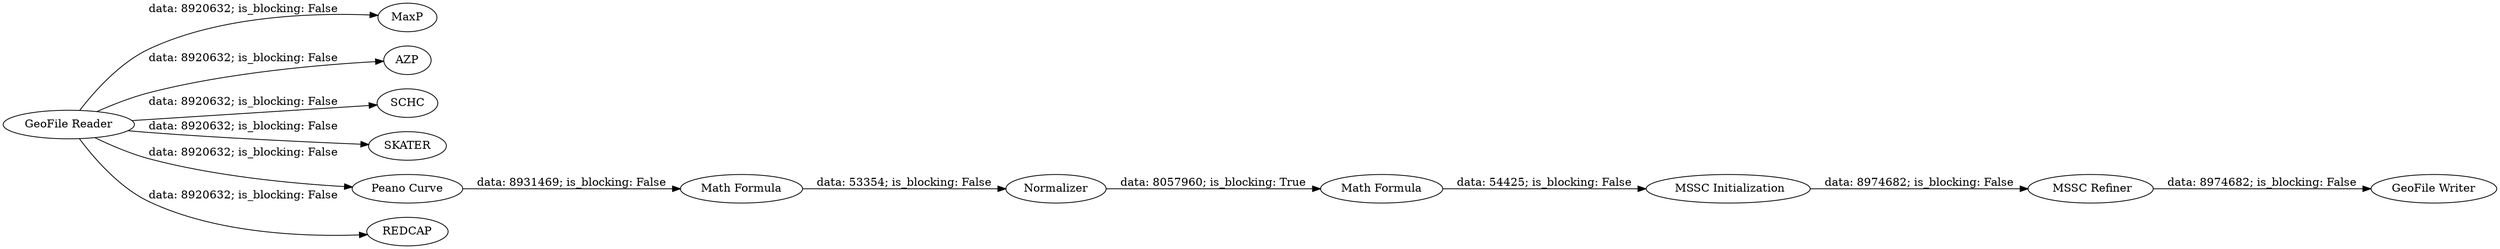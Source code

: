 digraph {
	"1916530973494880977_19" [label=MaxP]
	"1916530973494880977_15" [label="GeoFile Writer"]
	"1916530973494880977_18" [label=AZP]
	"1916530973494880977_16" [label=SCHC]
	"1916530973494880977_1" [label="GeoFile Reader"]
	"1916530973494880977_2" [label=SKATER]
	"1916530973494880977_22" [label=" MSSC Refiner"]
	"1916530973494880977_9" [label="Math Formula"]
	"1916530973494880977_20" [label="Peano Curve"]
	"1916530973494880977_21" [label=" MSSC Initialization"]
	"1916530973494880977_7" [label="Math Formula"]
	"1916530973494880977_8" [label=Normalizer]
	"1916530973494880977_17" [label=REDCAP]
	"1916530973494880977_1" -> "1916530973494880977_17" [label="data: 8920632; is_blocking: False"]
	"1916530973494880977_9" -> "1916530973494880977_21" [label="data: 54425; is_blocking: False"]
	"1916530973494880977_1" -> "1916530973494880977_2" [label="data: 8920632; is_blocking: False"]
	"1916530973494880977_7" -> "1916530973494880977_8" [label="data: 53354; is_blocking: False"]
	"1916530973494880977_1" -> "1916530973494880977_19" [label="data: 8920632; is_blocking: False"]
	"1916530973494880977_1" -> "1916530973494880977_16" [label="data: 8920632; is_blocking: False"]
	"1916530973494880977_21" -> "1916530973494880977_22" [label="data: 8974682; is_blocking: False"]
	"1916530973494880977_22" -> "1916530973494880977_15" [label="data: 8974682; is_blocking: False"]
	"1916530973494880977_1" -> "1916530973494880977_20" [label="data: 8920632; is_blocking: False"]
	"1916530973494880977_8" -> "1916530973494880977_9" [label="data: 8057960; is_blocking: True"]
	"1916530973494880977_20" -> "1916530973494880977_7" [label="data: 8931469; is_blocking: False"]
	"1916530973494880977_1" -> "1916530973494880977_18" [label="data: 8920632; is_blocking: False"]
	rankdir=LR
}
